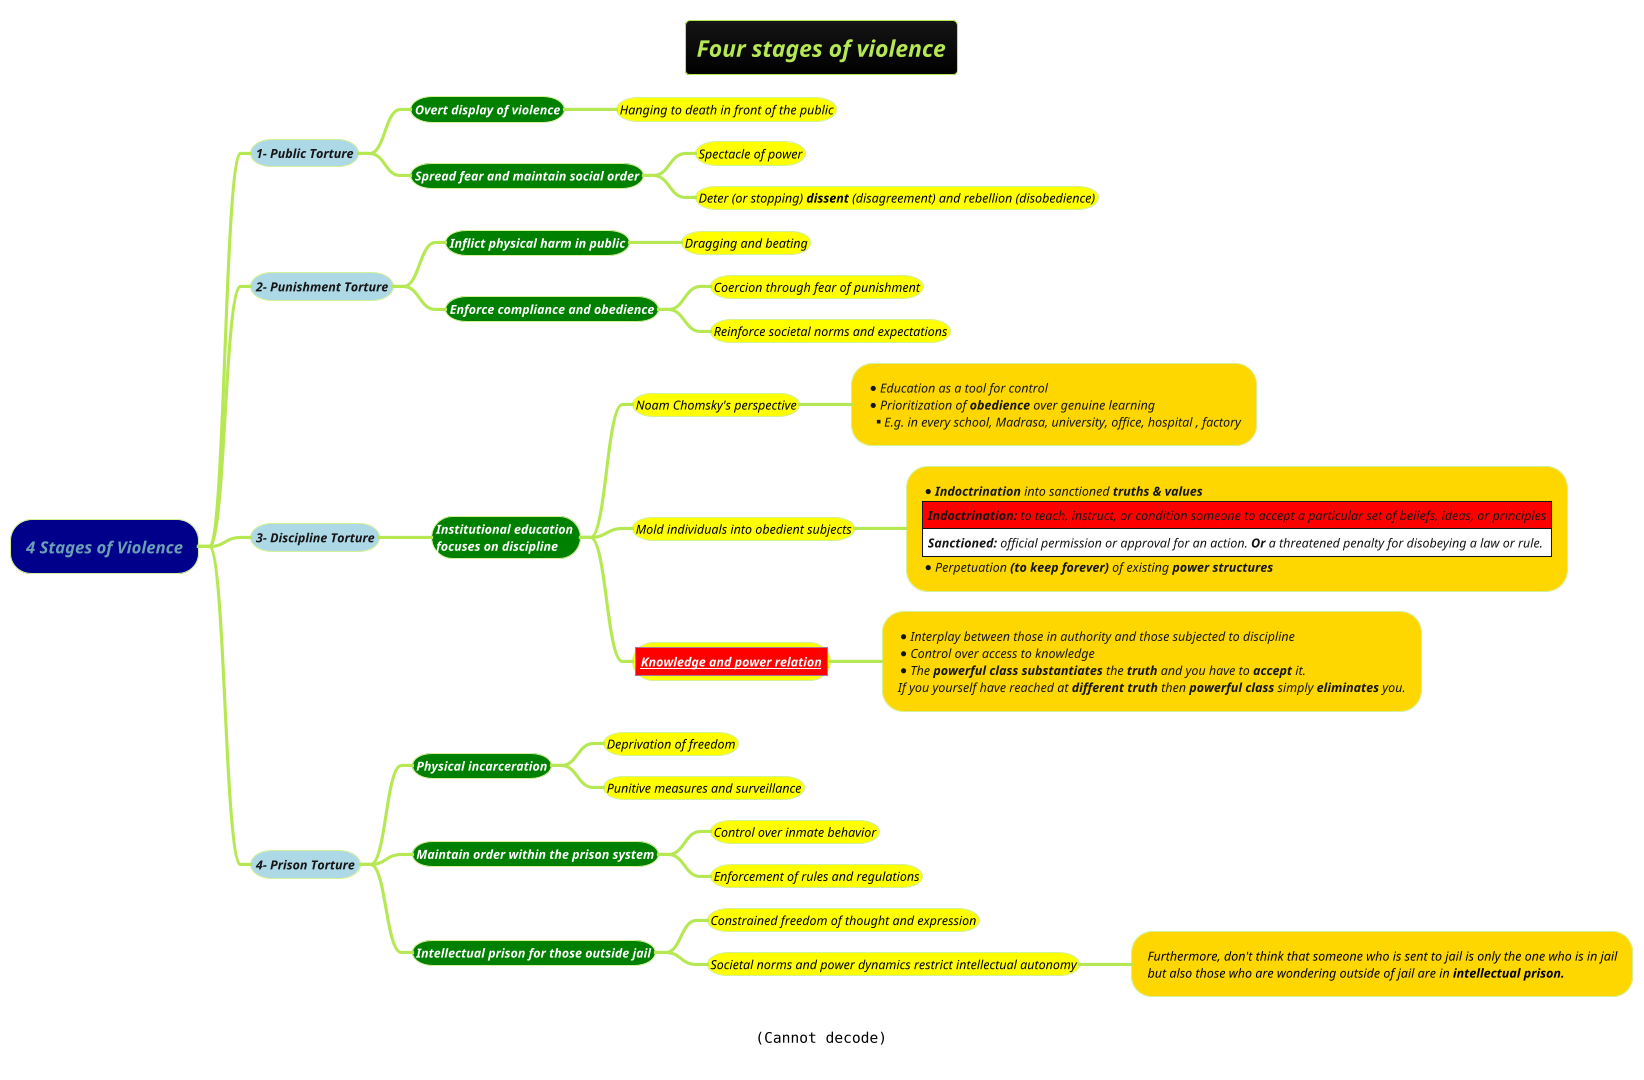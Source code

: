 @startmindmap
title = <i><size:18>Four stages of violence
caption <img:images/img_860.png>
!theme hacker

*[#darkblue] <i>4 Stages of Violence
**[#lightblue] <i><size:12>1- Public Torture
***[#green] <b><i><size:12><color #white>Overt display of violence
****[#yellow] <color #black><i><size:12>Hanging to death in front of the public
***[#green] <b><i><size:12><color #white>Spread fear and maintain social order
****[#yellow] <color #black><i><size:12>Spectacle of power
****[#yellow] <color #black><i><size:12>Deter (or stopping) **dissent** (disagreement) and rebellion (disobedience)
**[#lightblue] <i><size:12>2- Punishment Torture
***[#green] <b><i><size:12><color #white>Inflict physical harm in public
****[#yellow] <color #black><i><size:12>Dragging and beating
***[#green] <b><i><size:12><color #white>Enforce compliance and obedience
****[#yellow] <color #black><i><size:12>Coercion through fear of punishment
****[#yellow] <color #black><i><size:12>Reinforce societal norms and expectations
**[#lightblue] <i><size:12>3- Discipline Torture
***[#green] <b><i><size:12><color #white>Institutional education \n<b><i><size:12><color #white>focuses on discipline
****[#yellow] <color #black><i><size:12>Noam Chomsky's perspective
*****[#gold]:*<i><size:12>Education as a tool for control
*<i><size:12>Prioritization of **obedience** over genuine learning
**<i><size:12>E.g. in every school, Madrasa, university, office, hospital , factory;

****[#yellow] <color #black><i><size:12>Mold individuals into obedient subjects
*****[#gold]:*<i><size:12>**Indoctrination** into sanctioned <b>truths & values
|<#red><i><size:12>**Indoctrination:** to teach, instruct, or condition someone to accept a particular set of beliefs, ideas, or principles|
|<#white><i><size:12>**Sanctioned:** official permission or approval for an action. **Or** a threatened penalty for disobeying a law or rule.|
*<i><size:12>Perpetuation **(to keep forever)** of existing <b>power structures;
****[#yellow] |<#red><color #black><i><size:12><b>[[a Knowledge and power relation]]|
*****[#gold]:*<i><size:12>Interplay between those in authority and those subjected to discipline
*<i><size:12>Control over access to knowledge
*<i><size:12>The **powerful class substantiates** the **truth** and you have to **accept** it.
<i><size:12>If you yourself have reached at **different truth** then **powerful class** simply **eliminates** you.;

**[#lightblue] <i><size:12>4- Prison Torture
***[#green] <b><i><size:12><color #white>Physical incarceration
****[#yellow] <color #black><i><size:12>Deprivation of freedom
****[#yellow] <color #black><i><size:12>Punitive measures and surveillance
***[#green] <b><i><size:12><color #white>Maintain order within the prison system
****[#yellow] <color #black><i><size:12>Control over inmate behavior
****[#yellow] <color #black><i><size:12>Enforcement of rules and regulations
***[#green] <b><i><size:12><color #white>Intellectual prison for those outside jail
****[#yellow] <color #black><i><size:12>Constrained freedom of thought and expression
****[#yellow] <color #black><i><size:12>Societal norms and power dynamics restrict intellectual autonomy
*****[#gold]:<color #black><i><size:12>Furthermore, don't think that someone who is sent to jail is only the one who is in jail
<color #black><i><size:12>but also those who are wondering outside of jail are in <b>intellectual prison.;
@endmindmap
